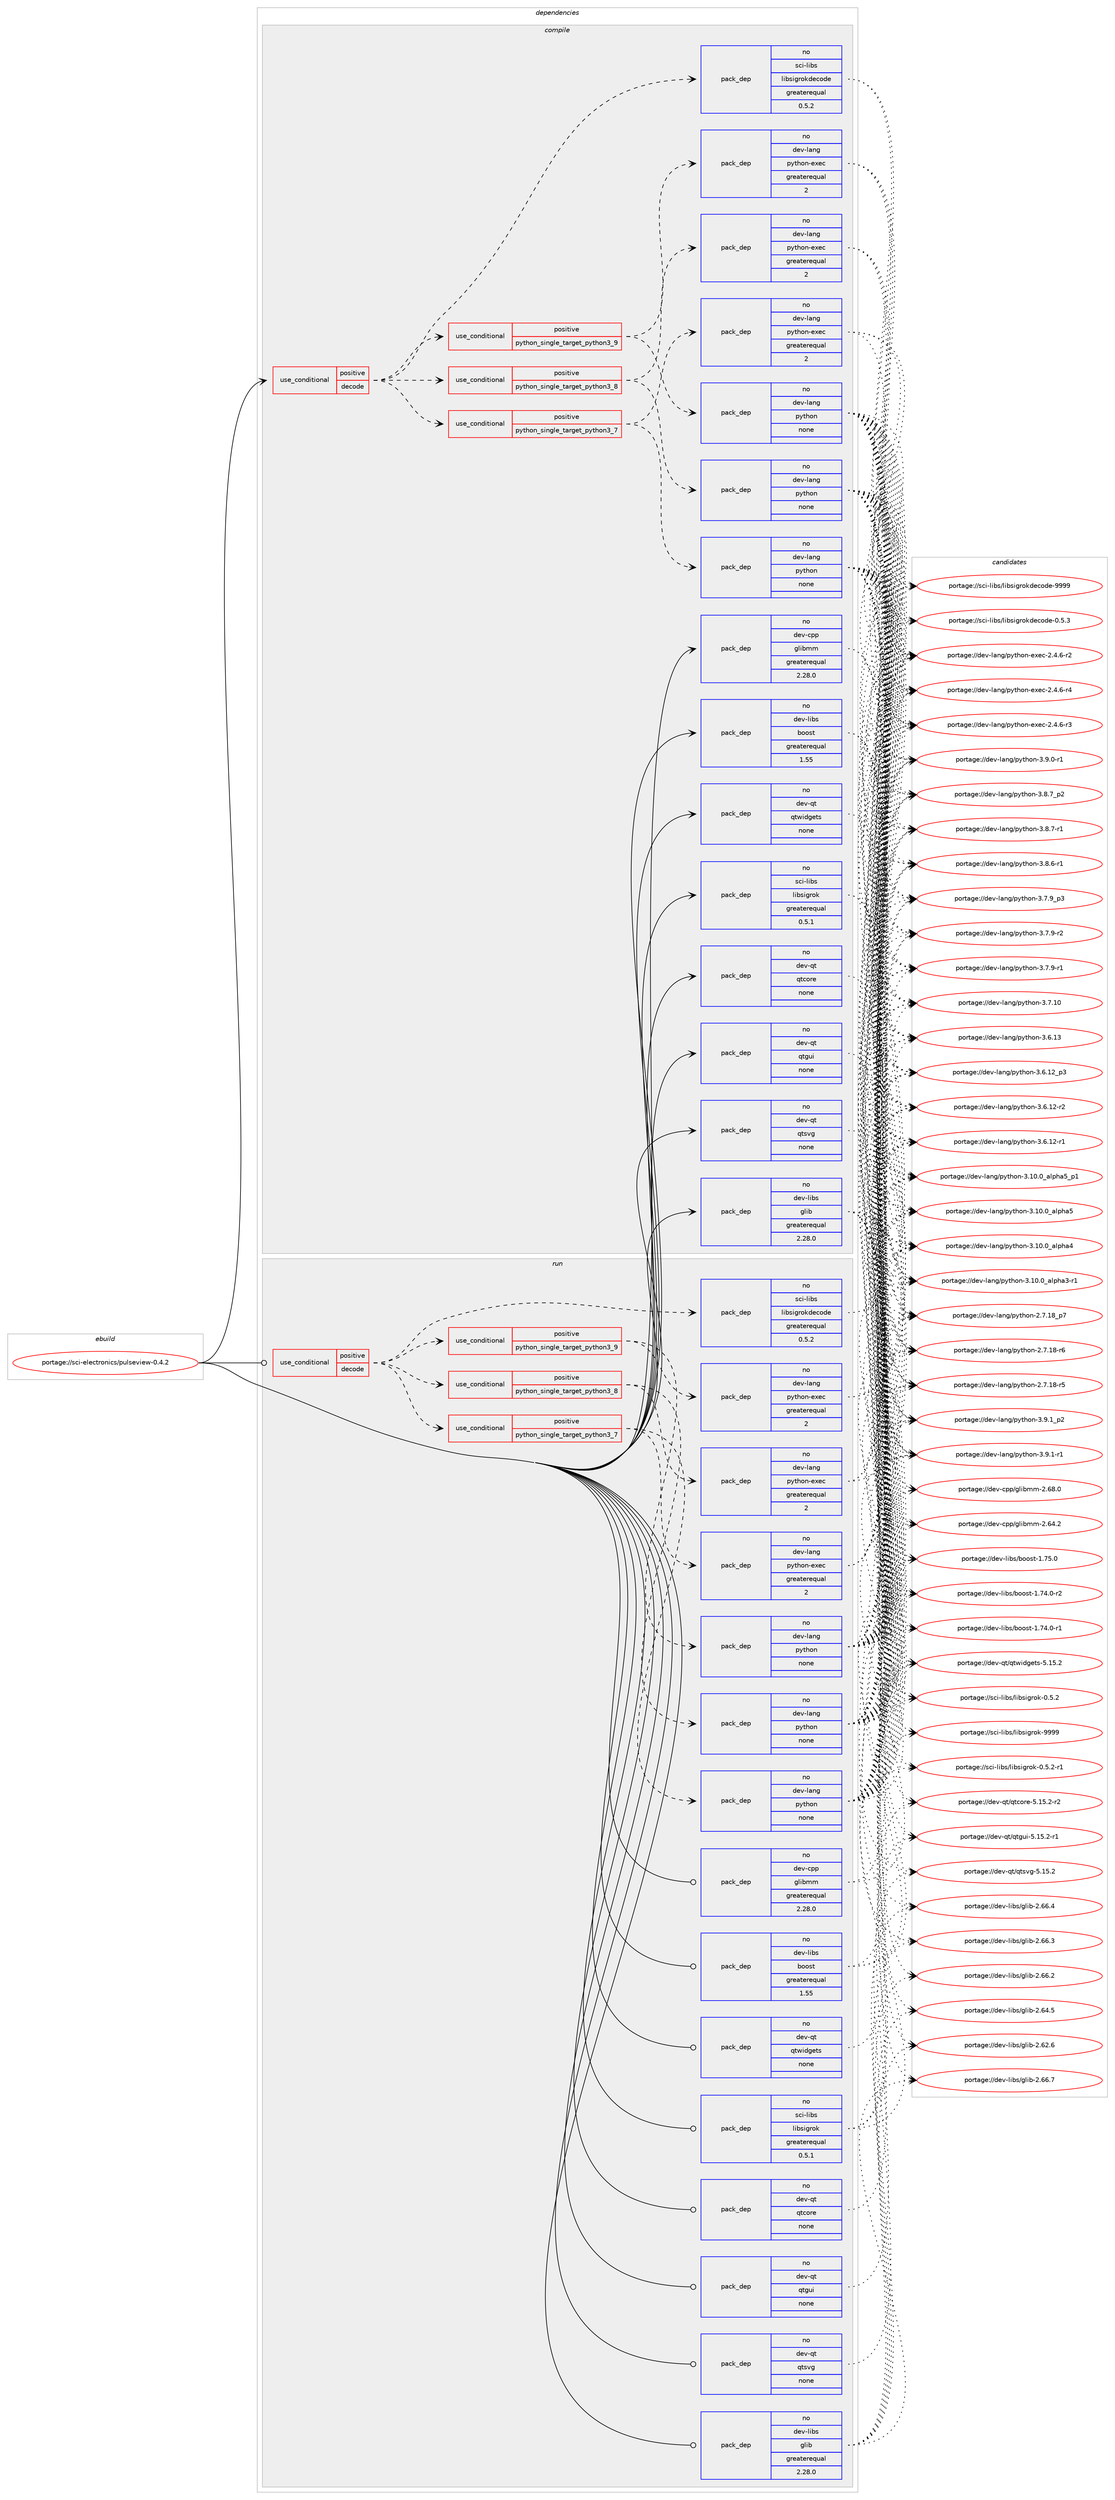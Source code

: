 digraph prolog {

# *************
# Graph options
# *************

newrank=true;
concentrate=true;
compound=true;
graph [rankdir=LR,fontname=Helvetica,fontsize=10,ranksep=1.5];#, ranksep=2.5, nodesep=0.2];
edge  [arrowhead=vee];
node  [fontname=Helvetica,fontsize=10];

# **********
# The ebuild
# **********

subgraph cluster_leftcol {
color=gray;
rank=same;
label=<<i>ebuild</i>>;
id [label="portage://sci-electronics/pulseview-0.4.2", color=red, width=4, href="../sci-electronics/pulseview-0.4.2.svg"];
}

# ****************
# The dependencies
# ****************

subgraph cluster_midcol {
color=gray;
label=<<i>dependencies</i>>;
subgraph cluster_compile {
fillcolor="#eeeeee";
style=filled;
label=<<i>compile</i>>;
subgraph cond2686 {
dependency9307 [label=<<TABLE BORDER="0" CELLBORDER="1" CELLSPACING="0" CELLPADDING="4"><TR><TD ROWSPAN="3" CELLPADDING="10">use_conditional</TD></TR><TR><TD>positive</TD></TR><TR><TD>decode</TD></TR></TABLE>>, shape=none, color=red];
subgraph cond2687 {
dependency9308 [label=<<TABLE BORDER="0" CELLBORDER="1" CELLSPACING="0" CELLPADDING="4"><TR><TD ROWSPAN="3" CELLPADDING="10">use_conditional</TD></TR><TR><TD>positive</TD></TR><TR><TD>python_single_target_python3_7</TD></TR></TABLE>>, shape=none, color=red];
subgraph pack6535 {
dependency9309 [label=<<TABLE BORDER="0" CELLBORDER="1" CELLSPACING="0" CELLPADDING="4" WIDTH="220"><TR><TD ROWSPAN="6" CELLPADDING="30">pack_dep</TD></TR><TR><TD WIDTH="110">no</TD></TR><TR><TD>dev-lang</TD></TR><TR><TD>python</TD></TR><TR><TD>none</TD></TR><TR><TD></TD></TR></TABLE>>, shape=none, color=blue];
}
dependency9308:e -> dependency9309:w [weight=20,style="dashed",arrowhead="vee"];
subgraph pack6536 {
dependency9310 [label=<<TABLE BORDER="0" CELLBORDER="1" CELLSPACING="0" CELLPADDING="4" WIDTH="220"><TR><TD ROWSPAN="6" CELLPADDING="30">pack_dep</TD></TR><TR><TD WIDTH="110">no</TD></TR><TR><TD>dev-lang</TD></TR><TR><TD>python-exec</TD></TR><TR><TD>greaterequal</TD></TR><TR><TD>2</TD></TR></TABLE>>, shape=none, color=blue];
}
dependency9308:e -> dependency9310:w [weight=20,style="dashed",arrowhead="vee"];
}
dependency9307:e -> dependency9308:w [weight=20,style="dashed",arrowhead="vee"];
subgraph cond2688 {
dependency9311 [label=<<TABLE BORDER="0" CELLBORDER="1" CELLSPACING="0" CELLPADDING="4"><TR><TD ROWSPAN="3" CELLPADDING="10">use_conditional</TD></TR><TR><TD>positive</TD></TR><TR><TD>python_single_target_python3_8</TD></TR></TABLE>>, shape=none, color=red];
subgraph pack6537 {
dependency9312 [label=<<TABLE BORDER="0" CELLBORDER="1" CELLSPACING="0" CELLPADDING="4" WIDTH="220"><TR><TD ROWSPAN="6" CELLPADDING="30">pack_dep</TD></TR><TR><TD WIDTH="110">no</TD></TR><TR><TD>dev-lang</TD></TR><TR><TD>python</TD></TR><TR><TD>none</TD></TR><TR><TD></TD></TR></TABLE>>, shape=none, color=blue];
}
dependency9311:e -> dependency9312:w [weight=20,style="dashed",arrowhead="vee"];
subgraph pack6538 {
dependency9313 [label=<<TABLE BORDER="0" CELLBORDER="1" CELLSPACING="0" CELLPADDING="4" WIDTH="220"><TR><TD ROWSPAN="6" CELLPADDING="30">pack_dep</TD></TR><TR><TD WIDTH="110">no</TD></TR><TR><TD>dev-lang</TD></TR><TR><TD>python-exec</TD></TR><TR><TD>greaterequal</TD></TR><TR><TD>2</TD></TR></TABLE>>, shape=none, color=blue];
}
dependency9311:e -> dependency9313:w [weight=20,style="dashed",arrowhead="vee"];
}
dependency9307:e -> dependency9311:w [weight=20,style="dashed",arrowhead="vee"];
subgraph cond2689 {
dependency9314 [label=<<TABLE BORDER="0" CELLBORDER="1" CELLSPACING="0" CELLPADDING="4"><TR><TD ROWSPAN="3" CELLPADDING="10">use_conditional</TD></TR><TR><TD>positive</TD></TR><TR><TD>python_single_target_python3_9</TD></TR></TABLE>>, shape=none, color=red];
subgraph pack6539 {
dependency9315 [label=<<TABLE BORDER="0" CELLBORDER="1" CELLSPACING="0" CELLPADDING="4" WIDTH="220"><TR><TD ROWSPAN="6" CELLPADDING="30">pack_dep</TD></TR><TR><TD WIDTH="110">no</TD></TR><TR><TD>dev-lang</TD></TR><TR><TD>python</TD></TR><TR><TD>none</TD></TR><TR><TD></TD></TR></TABLE>>, shape=none, color=blue];
}
dependency9314:e -> dependency9315:w [weight=20,style="dashed",arrowhead="vee"];
subgraph pack6540 {
dependency9316 [label=<<TABLE BORDER="0" CELLBORDER="1" CELLSPACING="0" CELLPADDING="4" WIDTH="220"><TR><TD ROWSPAN="6" CELLPADDING="30">pack_dep</TD></TR><TR><TD WIDTH="110">no</TD></TR><TR><TD>dev-lang</TD></TR><TR><TD>python-exec</TD></TR><TR><TD>greaterequal</TD></TR><TR><TD>2</TD></TR></TABLE>>, shape=none, color=blue];
}
dependency9314:e -> dependency9316:w [weight=20,style="dashed",arrowhead="vee"];
}
dependency9307:e -> dependency9314:w [weight=20,style="dashed",arrowhead="vee"];
subgraph pack6541 {
dependency9317 [label=<<TABLE BORDER="0" CELLBORDER="1" CELLSPACING="0" CELLPADDING="4" WIDTH="220"><TR><TD ROWSPAN="6" CELLPADDING="30">pack_dep</TD></TR><TR><TD WIDTH="110">no</TD></TR><TR><TD>sci-libs</TD></TR><TR><TD>libsigrokdecode</TD></TR><TR><TD>greaterequal</TD></TR><TR><TD>0.5.2</TD></TR></TABLE>>, shape=none, color=blue];
}
dependency9307:e -> dependency9317:w [weight=20,style="dashed",arrowhead="vee"];
}
id:e -> dependency9307:w [weight=20,style="solid",arrowhead="vee"];
subgraph pack6542 {
dependency9318 [label=<<TABLE BORDER="0" CELLBORDER="1" CELLSPACING="0" CELLPADDING="4" WIDTH="220"><TR><TD ROWSPAN="6" CELLPADDING="30">pack_dep</TD></TR><TR><TD WIDTH="110">no</TD></TR><TR><TD>dev-cpp</TD></TR><TR><TD>glibmm</TD></TR><TR><TD>greaterequal</TD></TR><TR><TD>2.28.0</TD></TR></TABLE>>, shape=none, color=blue];
}
id:e -> dependency9318:w [weight=20,style="solid",arrowhead="vee"];
subgraph pack6543 {
dependency9319 [label=<<TABLE BORDER="0" CELLBORDER="1" CELLSPACING="0" CELLPADDING="4" WIDTH="220"><TR><TD ROWSPAN="6" CELLPADDING="30">pack_dep</TD></TR><TR><TD WIDTH="110">no</TD></TR><TR><TD>dev-libs</TD></TR><TR><TD>boost</TD></TR><TR><TD>greaterequal</TD></TR><TR><TD>1.55</TD></TR></TABLE>>, shape=none, color=blue];
}
id:e -> dependency9319:w [weight=20,style="solid",arrowhead="vee"];
subgraph pack6544 {
dependency9320 [label=<<TABLE BORDER="0" CELLBORDER="1" CELLSPACING="0" CELLPADDING="4" WIDTH="220"><TR><TD ROWSPAN="6" CELLPADDING="30">pack_dep</TD></TR><TR><TD WIDTH="110">no</TD></TR><TR><TD>dev-libs</TD></TR><TR><TD>glib</TD></TR><TR><TD>greaterequal</TD></TR><TR><TD>2.28.0</TD></TR></TABLE>>, shape=none, color=blue];
}
id:e -> dependency9320:w [weight=20,style="solid",arrowhead="vee"];
subgraph pack6545 {
dependency9321 [label=<<TABLE BORDER="0" CELLBORDER="1" CELLSPACING="0" CELLPADDING="4" WIDTH="220"><TR><TD ROWSPAN="6" CELLPADDING="30">pack_dep</TD></TR><TR><TD WIDTH="110">no</TD></TR><TR><TD>dev-qt</TD></TR><TR><TD>qtcore</TD></TR><TR><TD>none</TD></TR><TR><TD></TD></TR></TABLE>>, shape=none, color=blue];
}
id:e -> dependency9321:w [weight=20,style="solid",arrowhead="vee"];
subgraph pack6546 {
dependency9322 [label=<<TABLE BORDER="0" CELLBORDER="1" CELLSPACING="0" CELLPADDING="4" WIDTH="220"><TR><TD ROWSPAN="6" CELLPADDING="30">pack_dep</TD></TR><TR><TD WIDTH="110">no</TD></TR><TR><TD>dev-qt</TD></TR><TR><TD>qtgui</TD></TR><TR><TD>none</TD></TR><TR><TD></TD></TR></TABLE>>, shape=none, color=blue];
}
id:e -> dependency9322:w [weight=20,style="solid",arrowhead="vee"];
subgraph pack6547 {
dependency9323 [label=<<TABLE BORDER="0" CELLBORDER="1" CELLSPACING="0" CELLPADDING="4" WIDTH="220"><TR><TD ROWSPAN="6" CELLPADDING="30">pack_dep</TD></TR><TR><TD WIDTH="110">no</TD></TR><TR><TD>dev-qt</TD></TR><TR><TD>qtsvg</TD></TR><TR><TD>none</TD></TR><TR><TD></TD></TR></TABLE>>, shape=none, color=blue];
}
id:e -> dependency9323:w [weight=20,style="solid",arrowhead="vee"];
subgraph pack6548 {
dependency9324 [label=<<TABLE BORDER="0" CELLBORDER="1" CELLSPACING="0" CELLPADDING="4" WIDTH="220"><TR><TD ROWSPAN="6" CELLPADDING="30">pack_dep</TD></TR><TR><TD WIDTH="110">no</TD></TR><TR><TD>dev-qt</TD></TR><TR><TD>qtwidgets</TD></TR><TR><TD>none</TD></TR><TR><TD></TD></TR></TABLE>>, shape=none, color=blue];
}
id:e -> dependency9324:w [weight=20,style="solid",arrowhead="vee"];
subgraph pack6549 {
dependency9325 [label=<<TABLE BORDER="0" CELLBORDER="1" CELLSPACING="0" CELLPADDING="4" WIDTH="220"><TR><TD ROWSPAN="6" CELLPADDING="30">pack_dep</TD></TR><TR><TD WIDTH="110">no</TD></TR><TR><TD>sci-libs</TD></TR><TR><TD>libsigrok</TD></TR><TR><TD>greaterequal</TD></TR><TR><TD>0.5.1</TD></TR></TABLE>>, shape=none, color=blue];
}
id:e -> dependency9325:w [weight=20,style="solid",arrowhead="vee"];
}
subgraph cluster_compileandrun {
fillcolor="#eeeeee";
style=filled;
label=<<i>compile and run</i>>;
}
subgraph cluster_run {
fillcolor="#eeeeee";
style=filled;
label=<<i>run</i>>;
subgraph cond2690 {
dependency9326 [label=<<TABLE BORDER="0" CELLBORDER="1" CELLSPACING="0" CELLPADDING="4"><TR><TD ROWSPAN="3" CELLPADDING="10">use_conditional</TD></TR><TR><TD>positive</TD></TR><TR><TD>decode</TD></TR></TABLE>>, shape=none, color=red];
subgraph cond2691 {
dependency9327 [label=<<TABLE BORDER="0" CELLBORDER="1" CELLSPACING="0" CELLPADDING="4"><TR><TD ROWSPAN="3" CELLPADDING="10">use_conditional</TD></TR><TR><TD>positive</TD></TR><TR><TD>python_single_target_python3_7</TD></TR></TABLE>>, shape=none, color=red];
subgraph pack6550 {
dependency9328 [label=<<TABLE BORDER="0" CELLBORDER="1" CELLSPACING="0" CELLPADDING="4" WIDTH="220"><TR><TD ROWSPAN="6" CELLPADDING="30">pack_dep</TD></TR><TR><TD WIDTH="110">no</TD></TR><TR><TD>dev-lang</TD></TR><TR><TD>python</TD></TR><TR><TD>none</TD></TR><TR><TD></TD></TR></TABLE>>, shape=none, color=blue];
}
dependency9327:e -> dependency9328:w [weight=20,style="dashed",arrowhead="vee"];
subgraph pack6551 {
dependency9329 [label=<<TABLE BORDER="0" CELLBORDER="1" CELLSPACING="0" CELLPADDING="4" WIDTH="220"><TR><TD ROWSPAN="6" CELLPADDING="30">pack_dep</TD></TR><TR><TD WIDTH="110">no</TD></TR><TR><TD>dev-lang</TD></TR><TR><TD>python-exec</TD></TR><TR><TD>greaterequal</TD></TR><TR><TD>2</TD></TR></TABLE>>, shape=none, color=blue];
}
dependency9327:e -> dependency9329:w [weight=20,style="dashed",arrowhead="vee"];
}
dependency9326:e -> dependency9327:w [weight=20,style="dashed",arrowhead="vee"];
subgraph cond2692 {
dependency9330 [label=<<TABLE BORDER="0" CELLBORDER="1" CELLSPACING="0" CELLPADDING="4"><TR><TD ROWSPAN="3" CELLPADDING="10">use_conditional</TD></TR><TR><TD>positive</TD></TR><TR><TD>python_single_target_python3_8</TD></TR></TABLE>>, shape=none, color=red];
subgraph pack6552 {
dependency9331 [label=<<TABLE BORDER="0" CELLBORDER="1" CELLSPACING="0" CELLPADDING="4" WIDTH="220"><TR><TD ROWSPAN="6" CELLPADDING="30">pack_dep</TD></TR><TR><TD WIDTH="110">no</TD></TR><TR><TD>dev-lang</TD></TR><TR><TD>python</TD></TR><TR><TD>none</TD></TR><TR><TD></TD></TR></TABLE>>, shape=none, color=blue];
}
dependency9330:e -> dependency9331:w [weight=20,style="dashed",arrowhead="vee"];
subgraph pack6553 {
dependency9332 [label=<<TABLE BORDER="0" CELLBORDER="1" CELLSPACING="0" CELLPADDING="4" WIDTH="220"><TR><TD ROWSPAN="6" CELLPADDING="30">pack_dep</TD></TR><TR><TD WIDTH="110">no</TD></TR><TR><TD>dev-lang</TD></TR><TR><TD>python-exec</TD></TR><TR><TD>greaterequal</TD></TR><TR><TD>2</TD></TR></TABLE>>, shape=none, color=blue];
}
dependency9330:e -> dependency9332:w [weight=20,style="dashed",arrowhead="vee"];
}
dependency9326:e -> dependency9330:w [weight=20,style="dashed",arrowhead="vee"];
subgraph cond2693 {
dependency9333 [label=<<TABLE BORDER="0" CELLBORDER="1" CELLSPACING="0" CELLPADDING="4"><TR><TD ROWSPAN="3" CELLPADDING="10">use_conditional</TD></TR><TR><TD>positive</TD></TR><TR><TD>python_single_target_python3_9</TD></TR></TABLE>>, shape=none, color=red];
subgraph pack6554 {
dependency9334 [label=<<TABLE BORDER="0" CELLBORDER="1" CELLSPACING="0" CELLPADDING="4" WIDTH="220"><TR><TD ROWSPAN="6" CELLPADDING="30">pack_dep</TD></TR><TR><TD WIDTH="110">no</TD></TR><TR><TD>dev-lang</TD></TR><TR><TD>python</TD></TR><TR><TD>none</TD></TR><TR><TD></TD></TR></TABLE>>, shape=none, color=blue];
}
dependency9333:e -> dependency9334:w [weight=20,style="dashed",arrowhead="vee"];
subgraph pack6555 {
dependency9335 [label=<<TABLE BORDER="0" CELLBORDER="1" CELLSPACING="0" CELLPADDING="4" WIDTH="220"><TR><TD ROWSPAN="6" CELLPADDING="30">pack_dep</TD></TR><TR><TD WIDTH="110">no</TD></TR><TR><TD>dev-lang</TD></TR><TR><TD>python-exec</TD></TR><TR><TD>greaterequal</TD></TR><TR><TD>2</TD></TR></TABLE>>, shape=none, color=blue];
}
dependency9333:e -> dependency9335:w [weight=20,style="dashed",arrowhead="vee"];
}
dependency9326:e -> dependency9333:w [weight=20,style="dashed",arrowhead="vee"];
subgraph pack6556 {
dependency9336 [label=<<TABLE BORDER="0" CELLBORDER="1" CELLSPACING="0" CELLPADDING="4" WIDTH="220"><TR><TD ROWSPAN="6" CELLPADDING="30">pack_dep</TD></TR><TR><TD WIDTH="110">no</TD></TR><TR><TD>sci-libs</TD></TR><TR><TD>libsigrokdecode</TD></TR><TR><TD>greaterequal</TD></TR><TR><TD>0.5.2</TD></TR></TABLE>>, shape=none, color=blue];
}
dependency9326:e -> dependency9336:w [weight=20,style="dashed",arrowhead="vee"];
}
id:e -> dependency9326:w [weight=20,style="solid",arrowhead="odot"];
subgraph pack6557 {
dependency9337 [label=<<TABLE BORDER="0" CELLBORDER="1" CELLSPACING="0" CELLPADDING="4" WIDTH="220"><TR><TD ROWSPAN="6" CELLPADDING="30">pack_dep</TD></TR><TR><TD WIDTH="110">no</TD></TR><TR><TD>dev-cpp</TD></TR><TR><TD>glibmm</TD></TR><TR><TD>greaterequal</TD></TR><TR><TD>2.28.0</TD></TR></TABLE>>, shape=none, color=blue];
}
id:e -> dependency9337:w [weight=20,style="solid",arrowhead="odot"];
subgraph pack6558 {
dependency9338 [label=<<TABLE BORDER="0" CELLBORDER="1" CELLSPACING="0" CELLPADDING="4" WIDTH="220"><TR><TD ROWSPAN="6" CELLPADDING="30">pack_dep</TD></TR><TR><TD WIDTH="110">no</TD></TR><TR><TD>dev-libs</TD></TR><TR><TD>boost</TD></TR><TR><TD>greaterequal</TD></TR><TR><TD>1.55</TD></TR></TABLE>>, shape=none, color=blue];
}
id:e -> dependency9338:w [weight=20,style="solid",arrowhead="odot"];
subgraph pack6559 {
dependency9339 [label=<<TABLE BORDER="0" CELLBORDER="1" CELLSPACING="0" CELLPADDING="4" WIDTH="220"><TR><TD ROWSPAN="6" CELLPADDING="30">pack_dep</TD></TR><TR><TD WIDTH="110">no</TD></TR><TR><TD>dev-libs</TD></TR><TR><TD>glib</TD></TR><TR><TD>greaterequal</TD></TR><TR><TD>2.28.0</TD></TR></TABLE>>, shape=none, color=blue];
}
id:e -> dependency9339:w [weight=20,style="solid",arrowhead="odot"];
subgraph pack6560 {
dependency9340 [label=<<TABLE BORDER="0" CELLBORDER="1" CELLSPACING="0" CELLPADDING="4" WIDTH="220"><TR><TD ROWSPAN="6" CELLPADDING="30">pack_dep</TD></TR><TR><TD WIDTH="110">no</TD></TR><TR><TD>dev-qt</TD></TR><TR><TD>qtcore</TD></TR><TR><TD>none</TD></TR><TR><TD></TD></TR></TABLE>>, shape=none, color=blue];
}
id:e -> dependency9340:w [weight=20,style="solid",arrowhead="odot"];
subgraph pack6561 {
dependency9341 [label=<<TABLE BORDER="0" CELLBORDER="1" CELLSPACING="0" CELLPADDING="4" WIDTH="220"><TR><TD ROWSPAN="6" CELLPADDING="30">pack_dep</TD></TR><TR><TD WIDTH="110">no</TD></TR><TR><TD>dev-qt</TD></TR><TR><TD>qtgui</TD></TR><TR><TD>none</TD></TR><TR><TD></TD></TR></TABLE>>, shape=none, color=blue];
}
id:e -> dependency9341:w [weight=20,style="solid",arrowhead="odot"];
subgraph pack6562 {
dependency9342 [label=<<TABLE BORDER="0" CELLBORDER="1" CELLSPACING="0" CELLPADDING="4" WIDTH="220"><TR><TD ROWSPAN="6" CELLPADDING="30">pack_dep</TD></TR><TR><TD WIDTH="110">no</TD></TR><TR><TD>dev-qt</TD></TR><TR><TD>qtsvg</TD></TR><TR><TD>none</TD></TR><TR><TD></TD></TR></TABLE>>, shape=none, color=blue];
}
id:e -> dependency9342:w [weight=20,style="solid",arrowhead="odot"];
subgraph pack6563 {
dependency9343 [label=<<TABLE BORDER="0" CELLBORDER="1" CELLSPACING="0" CELLPADDING="4" WIDTH="220"><TR><TD ROWSPAN="6" CELLPADDING="30">pack_dep</TD></TR><TR><TD WIDTH="110">no</TD></TR><TR><TD>dev-qt</TD></TR><TR><TD>qtwidgets</TD></TR><TR><TD>none</TD></TR><TR><TD></TD></TR></TABLE>>, shape=none, color=blue];
}
id:e -> dependency9343:w [weight=20,style="solid",arrowhead="odot"];
subgraph pack6564 {
dependency9344 [label=<<TABLE BORDER="0" CELLBORDER="1" CELLSPACING="0" CELLPADDING="4" WIDTH="220"><TR><TD ROWSPAN="6" CELLPADDING="30">pack_dep</TD></TR><TR><TD WIDTH="110">no</TD></TR><TR><TD>sci-libs</TD></TR><TR><TD>libsigrok</TD></TR><TR><TD>greaterequal</TD></TR><TR><TD>0.5.1</TD></TR></TABLE>>, shape=none, color=blue];
}
id:e -> dependency9344:w [weight=20,style="solid",arrowhead="odot"];
}
}

# **************
# The candidates
# **************

subgraph cluster_choices {
rank=same;
color=gray;
label=<<i>candidates</i>>;

subgraph choice6535 {
color=black;
nodesep=1;
choice1001011184510897110103471121211161041111104551465746499511250 [label="portage://dev-lang/python-3.9.1_p2", color=red, width=4,href="../dev-lang/python-3.9.1_p2.svg"];
choice1001011184510897110103471121211161041111104551465746494511449 [label="portage://dev-lang/python-3.9.1-r1", color=red, width=4,href="../dev-lang/python-3.9.1-r1.svg"];
choice1001011184510897110103471121211161041111104551465746484511449 [label="portage://dev-lang/python-3.9.0-r1", color=red, width=4,href="../dev-lang/python-3.9.0-r1.svg"];
choice1001011184510897110103471121211161041111104551465646559511250 [label="portage://dev-lang/python-3.8.7_p2", color=red, width=4,href="../dev-lang/python-3.8.7_p2.svg"];
choice1001011184510897110103471121211161041111104551465646554511449 [label="portage://dev-lang/python-3.8.7-r1", color=red, width=4,href="../dev-lang/python-3.8.7-r1.svg"];
choice1001011184510897110103471121211161041111104551465646544511449 [label="portage://dev-lang/python-3.8.6-r1", color=red, width=4,href="../dev-lang/python-3.8.6-r1.svg"];
choice1001011184510897110103471121211161041111104551465546579511251 [label="portage://dev-lang/python-3.7.9_p3", color=red, width=4,href="../dev-lang/python-3.7.9_p3.svg"];
choice1001011184510897110103471121211161041111104551465546574511450 [label="portage://dev-lang/python-3.7.9-r2", color=red, width=4,href="../dev-lang/python-3.7.9-r2.svg"];
choice1001011184510897110103471121211161041111104551465546574511449 [label="portage://dev-lang/python-3.7.9-r1", color=red, width=4,href="../dev-lang/python-3.7.9-r1.svg"];
choice10010111845108971101034711212111610411111045514655464948 [label="portage://dev-lang/python-3.7.10", color=red, width=4,href="../dev-lang/python-3.7.10.svg"];
choice10010111845108971101034711212111610411111045514654464951 [label="portage://dev-lang/python-3.6.13", color=red, width=4,href="../dev-lang/python-3.6.13.svg"];
choice100101118451089711010347112121116104111110455146544649509511251 [label="portage://dev-lang/python-3.6.12_p3", color=red, width=4,href="../dev-lang/python-3.6.12_p3.svg"];
choice100101118451089711010347112121116104111110455146544649504511450 [label="portage://dev-lang/python-3.6.12-r2", color=red, width=4,href="../dev-lang/python-3.6.12-r2.svg"];
choice100101118451089711010347112121116104111110455146544649504511449 [label="portage://dev-lang/python-3.6.12-r1", color=red, width=4,href="../dev-lang/python-3.6.12-r1.svg"];
choice10010111845108971101034711212111610411111045514649484648959710811210497539511249 [label="portage://dev-lang/python-3.10.0_alpha5_p1", color=red, width=4,href="../dev-lang/python-3.10.0_alpha5_p1.svg"];
choice1001011184510897110103471121211161041111104551464948464895971081121049753 [label="portage://dev-lang/python-3.10.0_alpha5", color=red, width=4,href="../dev-lang/python-3.10.0_alpha5.svg"];
choice1001011184510897110103471121211161041111104551464948464895971081121049752 [label="portage://dev-lang/python-3.10.0_alpha4", color=red, width=4,href="../dev-lang/python-3.10.0_alpha4.svg"];
choice10010111845108971101034711212111610411111045514649484648959710811210497514511449 [label="portage://dev-lang/python-3.10.0_alpha3-r1", color=red, width=4,href="../dev-lang/python-3.10.0_alpha3-r1.svg"];
choice100101118451089711010347112121116104111110455046554649569511255 [label="portage://dev-lang/python-2.7.18_p7", color=red, width=4,href="../dev-lang/python-2.7.18_p7.svg"];
choice100101118451089711010347112121116104111110455046554649564511454 [label="portage://dev-lang/python-2.7.18-r6", color=red, width=4,href="../dev-lang/python-2.7.18-r6.svg"];
choice100101118451089711010347112121116104111110455046554649564511453 [label="portage://dev-lang/python-2.7.18-r5", color=red, width=4,href="../dev-lang/python-2.7.18-r5.svg"];
dependency9309:e -> choice1001011184510897110103471121211161041111104551465746499511250:w [style=dotted,weight="100"];
dependency9309:e -> choice1001011184510897110103471121211161041111104551465746494511449:w [style=dotted,weight="100"];
dependency9309:e -> choice1001011184510897110103471121211161041111104551465746484511449:w [style=dotted,weight="100"];
dependency9309:e -> choice1001011184510897110103471121211161041111104551465646559511250:w [style=dotted,weight="100"];
dependency9309:e -> choice1001011184510897110103471121211161041111104551465646554511449:w [style=dotted,weight="100"];
dependency9309:e -> choice1001011184510897110103471121211161041111104551465646544511449:w [style=dotted,weight="100"];
dependency9309:e -> choice1001011184510897110103471121211161041111104551465546579511251:w [style=dotted,weight="100"];
dependency9309:e -> choice1001011184510897110103471121211161041111104551465546574511450:w [style=dotted,weight="100"];
dependency9309:e -> choice1001011184510897110103471121211161041111104551465546574511449:w [style=dotted,weight="100"];
dependency9309:e -> choice10010111845108971101034711212111610411111045514655464948:w [style=dotted,weight="100"];
dependency9309:e -> choice10010111845108971101034711212111610411111045514654464951:w [style=dotted,weight="100"];
dependency9309:e -> choice100101118451089711010347112121116104111110455146544649509511251:w [style=dotted,weight="100"];
dependency9309:e -> choice100101118451089711010347112121116104111110455146544649504511450:w [style=dotted,weight="100"];
dependency9309:e -> choice100101118451089711010347112121116104111110455146544649504511449:w [style=dotted,weight="100"];
dependency9309:e -> choice10010111845108971101034711212111610411111045514649484648959710811210497539511249:w [style=dotted,weight="100"];
dependency9309:e -> choice1001011184510897110103471121211161041111104551464948464895971081121049753:w [style=dotted,weight="100"];
dependency9309:e -> choice1001011184510897110103471121211161041111104551464948464895971081121049752:w [style=dotted,weight="100"];
dependency9309:e -> choice10010111845108971101034711212111610411111045514649484648959710811210497514511449:w [style=dotted,weight="100"];
dependency9309:e -> choice100101118451089711010347112121116104111110455046554649569511255:w [style=dotted,weight="100"];
dependency9309:e -> choice100101118451089711010347112121116104111110455046554649564511454:w [style=dotted,weight="100"];
dependency9309:e -> choice100101118451089711010347112121116104111110455046554649564511453:w [style=dotted,weight="100"];
}
subgraph choice6536 {
color=black;
nodesep=1;
choice10010111845108971101034711212111610411111045101120101994550465246544511452 [label="portage://dev-lang/python-exec-2.4.6-r4", color=red, width=4,href="../dev-lang/python-exec-2.4.6-r4.svg"];
choice10010111845108971101034711212111610411111045101120101994550465246544511451 [label="portage://dev-lang/python-exec-2.4.6-r3", color=red, width=4,href="../dev-lang/python-exec-2.4.6-r3.svg"];
choice10010111845108971101034711212111610411111045101120101994550465246544511450 [label="portage://dev-lang/python-exec-2.4.6-r2", color=red, width=4,href="../dev-lang/python-exec-2.4.6-r2.svg"];
dependency9310:e -> choice10010111845108971101034711212111610411111045101120101994550465246544511452:w [style=dotted,weight="100"];
dependency9310:e -> choice10010111845108971101034711212111610411111045101120101994550465246544511451:w [style=dotted,weight="100"];
dependency9310:e -> choice10010111845108971101034711212111610411111045101120101994550465246544511450:w [style=dotted,weight="100"];
}
subgraph choice6537 {
color=black;
nodesep=1;
choice1001011184510897110103471121211161041111104551465746499511250 [label="portage://dev-lang/python-3.9.1_p2", color=red, width=4,href="../dev-lang/python-3.9.1_p2.svg"];
choice1001011184510897110103471121211161041111104551465746494511449 [label="portage://dev-lang/python-3.9.1-r1", color=red, width=4,href="../dev-lang/python-3.9.1-r1.svg"];
choice1001011184510897110103471121211161041111104551465746484511449 [label="portage://dev-lang/python-3.9.0-r1", color=red, width=4,href="../dev-lang/python-3.9.0-r1.svg"];
choice1001011184510897110103471121211161041111104551465646559511250 [label="portage://dev-lang/python-3.8.7_p2", color=red, width=4,href="../dev-lang/python-3.8.7_p2.svg"];
choice1001011184510897110103471121211161041111104551465646554511449 [label="portage://dev-lang/python-3.8.7-r1", color=red, width=4,href="../dev-lang/python-3.8.7-r1.svg"];
choice1001011184510897110103471121211161041111104551465646544511449 [label="portage://dev-lang/python-3.8.6-r1", color=red, width=4,href="../dev-lang/python-3.8.6-r1.svg"];
choice1001011184510897110103471121211161041111104551465546579511251 [label="portage://dev-lang/python-3.7.9_p3", color=red, width=4,href="../dev-lang/python-3.7.9_p3.svg"];
choice1001011184510897110103471121211161041111104551465546574511450 [label="portage://dev-lang/python-3.7.9-r2", color=red, width=4,href="../dev-lang/python-3.7.9-r2.svg"];
choice1001011184510897110103471121211161041111104551465546574511449 [label="portage://dev-lang/python-3.7.9-r1", color=red, width=4,href="../dev-lang/python-3.7.9-r1.svg"];
choice10010111845108971101034711212111610411111045514655464948 [label="portage://dev-lang/python-3.7.10", color=red, width=4,href="../dev-lang/python-3.7.10.svg"];
choice10010111845108971101034711212111610411111045514654464951 [label="portage://dev-lang/python-3.6.13", color=red, width=4,href="../dev-lang/python-3.6.13.svg"];
choice100101118451089711010347112121116104111110455146544649509511251 [label="portage://dev-lang/python-3.6.12_p3", color=red, width=4,href="../dev-lang/python-3.6.12_p3.svg"];
choice100101118451089711010347112121116104111110455146544649504511450 [label="portage://dev-lang/python-3.6.12-r2", color=red, width=4,href="../dev-lang/python-3.6.12-r2.svg"];
choice100101118451089711010347112121116104111110455146544649504511449 [label="portage://dev-lang/python-3.6.12-r1", color=red, width=4,href="../dev-lang/python-3.6.12-r1.svg"];
choice10010111845108971101034711212111610411111045514649484648959710811210497539511249 [label="portage://dev-lang/python-3.10.0_alpha5_p1", color=red, width=4,href="../dev-lang/python-3.10.0_alpha5_p1.svg"];
choice1001011184510897110103471121211161041111104551464948464895971081121049753 [label="portage://dev-lang/python-3.10.0_alpha5", color=red, width=4,href="../dev-lang/python-3.10.0_alpha5.svg"];
choice1001011184510897110103471121211161041111104551464948464895971081121049752 [label="portage://dev-lang/python-3.10.0_alpha4", color=red, width=4,href="../dev-lang/python-3.10.0_alpha4.svg"];
choice10010111845108971101034711212111610411111045514649484648959710811210497514511449 [label="portage://dev-lang/python-3.10.0_alpha3-r1", color=red, width=4,href="../dev-lang/python-3.10.0_alpha3-r1.svg"];
choice100101118451089711010347112121116104111110455046554649569511255 [label="portage://dev-lang/python-2.7.18_p7", color=red, width=4,href="../dev-lang/python-2.7.18_p7.svg"];
choice100101118451089711010347112121116104111110455046554649564511454 [label="portage://dev-lang/python-2.7.18-r6", color=red, width=4,href="../dev-lang/python-2.7.18-r6.svg"];
choice100101118451089711010347112121116104111110455046554649564511453 [label="portage://dev-lang/python-2.7.18-r5", color=red, width=4,href="../dev-lang/python-2.7.18-r5.svg"];
dependency9312:e -> choice1001011184510897110103471121211161041111104551465746499511250:w [style=dotted,weight="100"];
dependency9312:e -> choice1001011184510897110103471121211161041111104551465746494511449:w [style=dotted,weight="100"];
dependency9312:e -> choice1001011184510897110103471121211161041111104551465746484511449:w [style=dotted,weight="100"];
dependency9312:e -> choice1001011184510897110103471121211161041111104551465646559511250:w [style=dotted,weight="100"];
dependency9312:e -> choice1001011184510897110103471121211161041111104551465646554511449:w [style=dotted,weight="100"];
dependency9312:e -> choice1001011184510897110103471121211161041111104551465646544511449:w [style=dotted,weight="100"];
dependency9312:e -> choice1001011184510897110103471121211161041111104551465546579511251:w [style=dotted,weight="100"];
dependency9312:e -> choice1001011184510897110103471121211161041111104551465546574511450:w [style=dotted,weight="100"];
dependency9312:e -> choice1001011184510897110103471121211161041111104551465546574511449:w [style=dotted,weight="100"];
dependency9312:e -> choice10010111845108971101034711212111610411111045514655464948:w [style=dotted,weight="100"];
dependency9312:e -> choice10010111845108971101034711212111610411111045514654464951:w [style=dotted,weight="100"];
dependency9312:e -> choice100101118451089711010347112121116104111110455146544649509511251:w [style=dotted,weight="100"];
dependency9312:e -> choice100101118451089711010347112121116104111110455146544649504511450:w [style=dotted,weight="100"];
dependency9312:e -> choice100101118451089711010347112121116104111110455146544649504511449:w [style=dotted,weight="100"];
dependency9312:e -> choice10010111845108971101034711212111610411111045514649484648959710811210497539511249:w [style=dotted,weight="100"];
dependency9312:e -> choice1001011184510897110103471121211161041111104551464948464895971081121049753:w [style=dotted,weight="100"];
dependency9312:e -> choice1001011184510897110103471121211161041111104551464948464895971081121049752:w [style=dotted,weight="100"];
dependency9312:e -> choice10010111845108971101034711212111610411111045514649484648959710811210497514511449:w [style=dotted,weight="100"];
dependency9312:e -> choice100101118451089711010347112121116104111110455046554649569511255:w [style=dotted,weight="100"];
dependency9312:e -> choice100101118451089711010347112121116104111110455046554649564511454:w [style=dotted,weight="100"];
dependency9312:e -> choice100101118451089711010347112121116104111110455046554649564511453:w [style=dotted,weight="100"];
}
subgraph choice6538 {
color=black;
nodesep=1;
choice10010111845108971101034711212111610411111045101120101994550465246544511452 [label="portage://dev-lang/python-exec-2.4.6-r4", color=red, width=4,href="../dev-lang/python-exec-2.4.6-r4.svg"];
choice10010111845108971101034711212111610411111045101120101994550465246544511451 [label="portage://dev-lang/python-exec-2.4.6-r3", color=red, width=4,href="../dev-lang/python-exec-2.4.6-r3.svg"];
choice10010111845108971101034711212111610411111045101120101994550465246544511450 [label="portage://dev-lang/python-exec-2.4.6-r2", color=red, width=4,href="../dev-lang/python-exec-2.4.6-r2.svg"];
dependency9313:e -> choice10010111845108971101034711212111610411111045101120101994550465246544511452:w [style=dotted,weight="100"];
dependency9313:e -> choice10010111845108971101034711212111610411111045101120101994550465246544511451:w [style=dotted,weight="100"];
dependency9313:e -> choice10010111845108971101034711212111610411111045101120101994550465246544511450:w [style=dotted,weight="100"];
}
subgraph choice6539 {
color=black;
nodesep=1;
choice1001011184510897110103471121211161041111104551465746499511250 [label="portage://dev-lang/python-3.9.1_p2", color=red, width=4,href="../dev-lang/python-3.9.1_p2.svg"];
choice1001011184510897110103471121211161041111104551465746494511449 [label="portage://dev-lang/python-3.9.1-r1", color=red, width=4,href="../dev-lang/python-3.9.1-r1.svg"];
choice1001011184510897110103471121211161041111104551465746484511449 [label="portage://dev-lang/python-3.9.0-r1", color=red, width=4,href="../dev-lang/python-3.9.0-r1.svg"];
choice1001011184510897110103471121211161041111104551465646559511250 [label="portage://dev-lang/python-3.8.7_p2", color=red, width=4,href="../dev-lang/python-3.8.7_p2.svg"];
choice1001011184510897110103471121211161041111104551465646554511449 [label="portage://dev-lang/python-3.8.7-r1", color=red, width=4,href="../dev-lang/python-3.8.7-r1.svg"];
choice1001011184510897110103471121211161041111104551465646544511449 [label="portage://dev-lang/python-3.8.6-r1", color=red, width=4,href="../dev-lang/python-3.8.6-r1.svg"];
choice1001011184510897110103471121211161041111104551465546579511251 [label="portage://dev-lang/python-3.7.9_p3", color=red, width=4,href="../dev-lang/python-3.7.9_p3.svg"];
choice1001011184510897110103471121211161041111104551465546574511450 [label="portage://dev-lang/python-3.7.9-r2", color=red, width=4,href="../dev-lang/python-3.7.9-r2.svg"];
choice1001011184510897110103471121211161041111104551465546574511449 [label="portage://dev-lang/python-3.7.9-r1", color=red, width=4,href="../dev-lang/python-3.7.9-r1.svg"];
choice10010111845108971101034711212111610411111045514655464948 [label="portage://dev-lang/python-3.7.10", color=red, width=4,href="../dev-lang/python-3.7.10.svg"];
choice10010111845108971101034711212111610411111045514654464951 [label="portage://dev-lang/python-3.6.13", color=red, width=4,href="../dev-lang/python-3.6.13.svg"];
choice100101118451089711010347112121116104111110455146544649509511251 [label="portage://dev-lang/python-3.6.12_p3", color=red, width=4,href="../dev-lang/python-3.6.12_p3.svg"];
choice100101118451089711010347112121116104111110455146544649504511450 [label="portage://dev-lang/python-3.6.12-r2", color=red, width=4,href="../dev-lang/python-3.6.12-r2.svg"];
choice100101118451089711010347112121116104111110455146544649504511449 [label="portage://dev-lang/python-3.6.12-r1", color=red, width=4,href="../dev-lang/python-3.6.12-r1.svg"];
choice10010111845108971101034711212111610411111045514649484648959710811210497539511249 [label="portage://dev-lang/python-3.10.0_alpha5_p1", color=red, width=4,href="../dev-lang/python-3.10.0_alpha5_p1.svg"];
choice1001011184510897110103471121211161041111104551464948464895971081121049753 [label="portage://dev-lang/python-3.10.0_alpha5", color=red, width=4,href="../dev-lang/python-3.10.0_alpha5.svg"];
choice1001011184510897110103471121211161041111104551464948464895971081121049752 [label="portage://dev-lang/python-3.10.0_alpha4", color=red, width=4,href="../dev-lang/python-3.10.0_alpha4.svg"];
choice10010111845108971101034711212111610411111045514649484648959710811210497514511449 [label="portage://dev-lang/python-3.10.0_alpha3-r1", color=red, width=4,href="../dev-lang/python-3.10.0_alpha3-r1.svg"];
choice100101118451089711010347112121116104111110455046554649569511255 [label="portage://dev-lang/python-2.7.18_p7", color=red, width=4,href="../dev-lang/python-2.7.18_p7.svg"];
choice100101118451089711010347112121116104111110455046554649564511454 [label="portage://dev-lang/python-2.7.18-r6", color=red, width=4,href="../dev-lang/python-2.7.18-r6.svg"];
choice100101118451089711010347112121116104111110455046554649564511453 [label="portage://dev-lang/python-2.7.18-r5", color=red, width=4,href="../dev-lang/python-2.7.18-r5.svg"];
dependency9315:e -> choice1001011184510897110103471121211161041111104551465746499511250:w [style=dotted,weight="100"];
dependency9315:e -> choice1001011184510897110103471121211161041111104551465746494511449:w [style=dotted,weight="100"];
dependency9315:e -> choice1001011184510897110103471121211161041111104551465746484511449:w [style=dotted,weight="100"];
dependency9315:e -> choice1001011184510897110103471121211161041111104551465646559511250:w [style=dotted,weight="100"];
dependency9315:e -> choice1001011184510897110103471121211161041111104551465646554511449:w [style=dotted,weight="100"];
dependency9315:e -> choice1001011184510897110103471121211161041111104551465646544511449:w [style=dotted,weight="100"];
dependency9315:e -> choice1001011184510897110103471121211161041111104551465546579511251:w [style=dotted,weight="100"];
dependency9315:e -> choice1001011184510897110103471121211161041111104551465546574511450:w [style=dotted,weight="100"];
dependency9315:e -> choice1001011184510897110103471121211161041111104551465546574511449:w [style=dotted,weight="100"];
dependency9315:e -> choice10010111845108971101034711212111610411111045514655464948:w [style=dotted,weight="100"];
dependency9315:e -> choice10010111845108971101034711212111610411111045514654464951:w [style=dotted,weight="100"];
dependency9315:e -> choice100101118451089711010347112121116104111110455146544649509511251:w [style=dotted,weight="100"];
dependency9315:e -> choice100101118451089711010347112121116104111110455146544649504511450:w [style=dotted,weight="100"];
dependency9315:e -> choice100101118451089711010347112121116104111110455146544649504511449:w [style=dotted,weight="100"];
dependency9315:e -> choice10010111845108971101034711212111610411111045514649484648959710811210497539511249:w [style=dotted,weight="100"];
dependency9315:e -> choice1001011184510897110103471121211161041111104551464948464895971081121049753:w [style=dotted,weight="100"];
dependency9315:e -> choice1001011184510897110103471121211161041111104551464948464895971081121049752:w [style=dotted,weight="100"];
dependency9315:e -> choice10010111845108971101034711212111610411111045514649484648959710811210497514511449:w [style=dotted,weight="100"];
dependency9315:e -> choice100101118451089711010347112121116104111110455046554649569511255:w [style=dotted,weight="100"];
dependency9315:e -> choice100101118451089711010347112121116104111110455046554649564511454:w [style=dotted,weight="100"];
dependency9315:e -> choice100101118451089711010347112121116104111110455046554649564511453:w [style=dotted,weight="100"];
}
subgraph choice6540 {
color=black;
nodesep=1;
choice10010111845108971101034711212111610411111045101120101994550465246544511452 [label="portage://dev-lang/python-exec-2.4.6-r4", color=red, width=4,href="../dev-lang/python-exec-2.4.6-r4.svg"];
choice10010111845108971101034711212111610411111045101120101994550465246544511451 [label="portage://dev-lang/python-exec-2.4.6-r3", color=red, width=4,href="../dev-lang/python-exec-2.4.6-r3.svg"];
choice10010111845108971101034711212111610411111045101120101994550465246544511450 [label="portage://dev-lang/python-exec-2.4.6-r2", color=red, width=4,href="../dev-lang/python-exec-2.4.6-r2.svg"];
dependency9316:e -> choice10010111845108971101034711212111610411111045101120101994550465246544511452:w [style=dotted,weight="100"];
dependency9316:e -> choice10010111845108971101034711212111610411111045101120101994550465246544511451:w [style=dotted,weight="100"];
dependency9316:e -> choice10010111845108971101034711212111610411111045101120101994550465246544511450:w [style=dotted,weight="100"];
}
subgraph choice6541 {
color=black;
nodesep=1;
choice1159910545108105981154710810598115105103114111107100101991111001014557575757 [label="portage://sci-libs/libsigrokdecode-9999", color=red, width=4,href="../sci-libs/libsigrokdecode-9999.svg"];
choice115991054510810598115471081059811510510311411110710010199111100101454846534651 [label="portage://sci-libs/libsigrokdecode-0.5.3", color=red, width=4,href="../sci-libs/libsigrokdecode-0.5.3.svg"];
dependency9317:e -> choice1159910545108105981154710810598115105103114111107100101991111001014557575757:w [style=dotted,weight="100"];
dependency9317:e -> choice115991054510810598115471081059811510510311411110710010199111100101454846534651:w [style=dotted,weight="100"];
}
subgraph choice6542 {
color=black;
nodesep=1;
choice1001011184599112112471031081059810910945504654564648 [label="portage://dev-cpp/glibmm-2.68.0", color=red, width=4,href="../dev-cpp/glibmm-2.68.0.svg"];
choice1001011184599112112471031081059810910945504654524650 [label="portage://dev-cpp/glibmm-2.64.2", color=red, width=4,href="../dev-cpp/glibmm-2.64.2.svg"];
dependency9318:e -> choice1001011184599112112471031081059810910945504654564648:w [style=dotted,weight="100"];
dependency9318:e -> choice1001011184599112112471031081059810910945504654524650:w [style=dotted,weight="100"];
}
subgraph choice6543 {
color=black;
nodesep=1;
choice1001011184510810598115479811111111511645494655534648 [label="portage://dev-libs/boost-1.75.0", color=red, width=4,href="../dev-libs/boost-1.75.0.svg"];
choice10010111845108105981154798111111115116454946555246484511450 [label="portage://dev-libs/boost-1.74.0-r2", color=red, width=4,href="../dev-libs/boost-1.74.0-r2.svg"];
choice10010111845108105981154798111111115116454946555246484511449 [label="portage://dev-libs/boost-1.74.0-r1", color=red, width=4,href="../dev-libs/boost-1.74.0-r1.svg"];
dependency9319:e -> choice1001011184510810598115479811111111511645494655534648:w [style=dotted,weight="100"];
dependency9319:e -> choice10010111845108105981154798111111115116454946555246484511450:w [style=dotted,weight="100"];
dependency9319:e -> choice10010111845108105981154798111111115116454946555246484511449:w [style=dotted,weight="100"];
}
subgraph choice6544 {
color=black;
nodesep=1;
choice1001011184510810598115471031081059845504654544655 [label="portage://dev-libs/glib-2.66.7", color=red, width=4,href="../dev-libs/glib-2.66.7.svg"];
choice1001011184510810598115471031081059845504654544652 [label="portage://dev-libs/glib-2.66.4", color=red, width=4,href="../dev-libs/glib-2.66.4.svg"];
choice1001011184510810598115471031081059845504654544651 [label="portage://dev-libs/glib-2.66.3", color=red, width=4,href="../dev-libs/glib-2.66.3.svg"];
choice1001011184510810598115471031081059845504654544650 [label="portage://dev-libs/glib-2.66.2", color=red, width=4,href="../dev-libs/glib-2.66.2.svg"];
choice1001011184510810598115471031081059845504654524653 [label="portage://dev-libs/glib-2.64.5", color=red, width=4,href="../dev-libs/glib-2.64.5.svg"];
choice1001011184510810598115471031081059845504654504654 [label="portage://dev-libs/glib-2.62.6", color=red, width=4,href="../dev-libs/glib-2.62.6.svg"];
dependency9320:e -> choice1001011184510810598115471031081059845504654544655:w [style=dotted,weight="100"];
dependency9320:e -> choice1001011184510810598115471031081059845504654544652:w [style=dotted,weight="100"];
dependency9320:e -> choice1001011184510810598115471031081059845504654544651:w [style=dotted,weight="100"];
dependency9320:e -> choice1001011184510810598115471031081059845504654544650:w [style=dotted,weight="100"];
dependency9320:e -> choice1001011184510810598115471031081059845504654524653:w [style=dotted,weight="100"];
dependency9320:e -> choice1001011184510810598115471031081059845504654504654:w [style=dotted,weight="100"];
}
subgraph choice6545 {
color=black;
nodesep=1;
choice100101118451131164711311699111114101455346495346504511450 [label="portage://dev-qt/qtcore-5.15.2-r2", color=red, width=4,href="../dev-qt/qtcore-5.15.2-r2.svg"];
dependency9321:e -> choice100101118451131164711311699111114101455346495346504511450:w [style=dotted,weight="100"];
}
subgraph choice6546 {
color=black;
nodesep=1;
choice1001011184511311647113116103117105455346495346504511449 [label="portage://dev-qt/qtgui-5.15.2-r1", color=red, width=4,href="../dev-qt/qtgui-5.15.2-r1.svg"];
dependency9322:e -> choice1001011184511311647113116103117105455346495346504511449:w [style=dotted,weight="100"];
}
subgraph choice6547 {
color=black;
nodesep=1;
choice100101118451131164711311611511810345534649534650 [label="portage://dev-qt/qtsvg-5.15.2", color=red, width=4,href="../dev-qt/qtsvg-5.15.2.svg"];
dependency9323:e -> choice100101118451131164711311611511810345534649534650:w [style=dotted,weight="100"];
}
subgraph choice6548 {
color=black;
nodesep=1;
choice100101118451131164711311611910510010310111611545534649534650 [label="portage://dev-qt/qtwidgets-5.15.2", color=red, width=4,href="../dev-qt/qtwidgets-5.15.2.svg"];
dependency9324:e -> choice100101118451131164711311611910510010310111611545534649534650:w [style=dotted,weight="100"];
}
subgraph choice6549 {
color=black;
nodesep=1;
choice11599105451081059811547108105981151051031141111074557575757 [label="portage://sci-libs/libsigrok-9999", color=red, width=4,href="../sci-libs/libsigrok-9999.svg"];
choice11599105451081059811547108105981151051031141111074548465346504511449 [label="portage://sci-libs/libsigrok-0.5.2-r1", color=red, width=4,href="../sci-libs/libsigrok-0.5.2-r1.svg"];
choice1159910545108105981154710810598115105103114111107454846534650 [label="portage://sci-libs/libsigrok-0.5.2", color=red, width=4,href="../sci-libs/libsigrok-0.5.2.svg"];
dependency9325:e -> choice11599105451081059811547108105981151051031141111074557575757:w [style=dotted,weight="100"];
dependency9325:e -> choice11599105451081059811547108105981151051031141111074548465346504511449:w [style=dotted,weight="100"];
dependency9325:e -> choice1159910545108105981154710810598115105103114111107454846534650:w [style=dotted,weight="100"];
}
subgraph choice6550 {
color=black;
nodesep=1;
choice1001011184510897110103471121211161041111104551465746499511250 [label="portage://dev-lang/python-3.9.1_p2", color=red, width=4,href="../dev-lang/python-3.9.1_p2.svg"];
choice1001011184510897110103471121211161041111104551465746494511449 [label="portage://dev-lang/python-3.9.1-r1", color=red, width=4,href="../dev-lang/python-3.9.1-r1.svg"];
choice1001011184510897110103471121211161041111104551465746484511449 [label="portage://dev-lang/python-3.9.0-r1", color=red, width=4,href="../dev-lang/python-3.9.0-r1.svg"];
choice1001011184510897110103471121211161041111104551465646559511250 [label="portage://dev-lang/python-3.8.7_p2", color=red, width=4,href="../dev-lang/python-3.8.7_p2.svg"];
choice1001011184510897110103471121211161041111104551465646554511449 [label="portage://dev-lang/python-3.8.7-r1", color=red, width=4,href="../dev-lang/python-3.8.7-r1.svg"];
choice1001011184510897110103471121211161041111104551465646544511449 [label="portage://dev-lang/python-3.8.6-r1", color=red, width=4,href="../dev-lang/python-3.8.6-r1.svg"];
choice1001011184510897110103471121211161041111104551465546579511251 [label="portage://dev-lang/python-3.7.9_p3", color=red, width=4,href="../dev-lang/python-3.7.9_p3.svg"];
choice1001011184510897110103471121211161041111104551465546574511450 [label="portage://dev-lang/python-3.7.9-r2", color=red, width=4,href="../dev-lang/python-3.7.9-r2.svg"];
choice1001011184510897110103471121211161041111104551465546574511449 [label="portage://dev-lang/python-3.7.9-r1", color=red, width=4,href="../dev-lang/python-3.7.9-r1.svg"];
choice10010111845108971101034711212111610411111045514655464948 [label="portage://dev-lang/python-3.7.10", color=red, width=4,href="../dev-lang/python-3.7.10.svg"];
choice10010111845108971101034711212111610411111045514654464951 [label="portage://dev-lang/python-3.6.13", color=red, width=4,href="../dev-lang/python-3.6.13.svg"];
choice100101118451089711010347112121116104111110455146544649509511251 [label="portage://dev-lang/python-3.6.12_p3", color=red, width=4,href="../dev-lang/python-3.6.12_p3.svg"];
choice100101118451089711010347112121116104111110455146544649504511450 [label="portage://dev-lang/python-3.6.12-r2", color=red, width=4,href="../dev-lang/python-3.6.12-r2.svg"];
choice100101118451089711010347112121116104111110455146544649504511449 [label="portage://dev-lang/python-3.6.12-r1", color=red, width=4,href="../dev-lang/python-3.6.12-r1.svg"];
choice10010111845108971101034711212111610411111045514649484648959710811210497539511249 [label="portage://dev-lang/python-3.10.0_alpha5_p1", color=red, width=4,href="../dev-lang/python-3.10.0_alpha5_p1.svg"];
choice1001011184510897110103471121211161041111104551464948464895971081121049753 [label="portage://dev-lang/python-3.10.0_alpha5", color=red, width=4,href="../dev-lang/python-3.10.0_alpha5.svg"];
choice1001011184510897110103471121211161041111104551464948464895971081121049752 [label="portage://dev-lang/python-3.10.0_alpha4", color=red, width=4,href="../dev-lang/python-3.10.0_alpha4.svg"];
choice10010111845108971101034711212111610411111045514649484648959710811210497514511449 [label="portage://dev-lang/python-3.10.0_alpha3-r1", color=red, width=4,href="../dev-lang/python-3.10.0_alpha3-r1.svg"];
choice100101118451089711010347112121116104111110455046554649569511255 [label="portage://dev-lang/python-2.7.18_p7", color=red, width=4,href="../dev-lang/python-2.7.18_p7.svg"];
choice100101118451089711010347112121116104111110455046554649564511454 [label="portage://dev-lang/python-2.7.18-r6", color=red, width=4,href="../dev-lang/python-2.7.18-r6.svg"];
choice100101118451089711010347112121116104111110455046554649564511453 [label="portage://dev-lang/python-2.7.18-r5", color=red, width=4,href="../dev-lang/python-2.7.18-r5.svg"];
dependency9328:e -> choice1001011184510897110103471121211161041111104551465746499511250:w [style=dotted,weight="100"];
dependency9328:e -> choice1001011184510897110103471121211161041111104551465746494511449:w [style=dotted,weight="100"];
dependency9328:e -> choice1001011184510897110103471121211161041111104551465746484511449:w [style=dotted,weight="100"];
dependency9328:e -> choice1001011184510897110103471121211161041111104551465646559511250:w [style=dotted,weight="100"];
dependency9328:e -> choice1001011184510897110103471121211161041111104551465646554511449:w [style=dotted,weight="100"];
dependency9328:e -> choice1001011184510897110103471121211161041111104551465646544511449:w [style=dotted,weight="100"];
dependency9328:e -> choice1001011184510897110103471121211161041111104551465546579511251:w [style=dotted,weight="100"];
dependency9328:e -> choice1001011184510897110103471121211161041111104551465546574511450:w [style=dotted,weight="100"];
dependency9328:e -> choice1001011184510897110103471121211161041111104551465546574511449:w [style=dotted,weight="100"];
dependency9328:e -> choice10010111845108971101034711212111610411111045514655464948:w [style=dotted,weight="100"];
dependency9328:e -> choice10010111845108971101034711212111610411111045514654464951:w [style=dotted,weight="100"];
dependency9328:e -> choice100101118451089711010347112121116104111110455146544649509511251:w [style=dotted,weight="100"];
dependency9328:e -> choice100101118451089711010347112121116104111110455146544649504511450:w [style=dotted,weight="100"];
dependency9328:e -> choice100101118451089711010347112121116104111110455146544649504511449:w [style=dotted,weight="100"];
dependency9328:e -> choice10010111845108971101034711212111610411111045514649484648959710811210497539511249:w [style=dotted,weight="100"];
dependency9328:e -> choice1001011184510897110103471121211161041111104551464948464895971081121049753:w [style=dotted,weight="100"];
dependency9328:e -> choice1001011184510897110103471121211161041111104551464948464895971081121049752:w [style=dotted,weight="100"];
dependency9328:e -> choice10010111845108971101034711212111610411111045514649484648959710811210497514511449:w [style=dotted,weight="100"];
dependency9328:e -> choice100101118451089711010347112121116104111110455046554649569511255:w [style=dotted,weight="100"];
dependency9328:e -> choice100101118451089711010347112121116104111110455046554649564511454:w [style=dotted,weight="100"];
dependency9328:e -> choice100101118451089711010347112121116104111110455046554649564511453:w [style=dotted,weight="100"];
}
subgraph choice6551 {
color=black;
nodesep=1;
choice10010111845108971101034711212111610411111045101120101994550465246544511452 [label="portage://dev-lang/python-exec-2.4.6-r4", color=red, width=4,href="../dev-lang/python-exec-2.4.6-r4.svg"];
choice10010111845108971101034711212111610411111045101120101994550465246544511451 [label="portage://dev-lang/python-exec-2.4.6-r3", color=red, width=4,href="../dev-lang/python-exec-2.4.6-r3.svg"];
choice10010111845108971101034711212111610411111045101120101994550465246544511450 [label="portage://dev-lang/python-exec-2.4.6-r2", color=red, width=4,href="../dev-lang/python-exec-2.4.6-r2.svg"];
dependency9329:e -> choice10010111845108971101034711212111610411111045101120101994550465246544511452:w [style=dotted,weight="100"];
dependency9329:e -> choice10010111845108971101034711212111610411111045101120101994550465246544511451:w [style=dotted,weight="100"];
dependency9329:e -> choice10010111845108971101034711212111610411111045101120101994550465246544511450:w [style=dotted,weight="100"];
}
subgraph choice6552 {
color=black;
nodesep=1;
choice1001011184510897110103471121211161041111104551465746499511250 [label="portage://dev-lang/python-3.9.1_p2", color=red, width=4,href="../dev-lang/python-3.9.1_p2.svg"];
choice1001011184510897110103471121211161041111104551465746494511449 [label="portage://dev-lang/python-3.9.1-r1", color=red, width=4,href="../dev-lang/python-3.9.1-r1.svg"];
choice1001011184510897110103471121211161041111104551465746484511449 [label="portage://dev-lang/python-3.9.0-r1", color=red, width=4,href="../dev-lang/python-3.9.0-r1.svg"];
choice1001011184510897110103471121211161041111104551465646559511250 [label="portage://dev-lang/python-3.8.7_p2", color=red, width=4,href="../dev-lang/python-3.8.7_p2.svg"];
choice1001011184510897110103471121211161041111104551465646554511449 [label="portage://dev-lang/python-3.8.7-r1", color=red, width=4,href="../dev-lang/python-3.8.7-r1.svg"];
choice1001011184510897110103471121211161041111104551465646544511449 [label="portage://dev-lang/python-3.8.6-r1", color=red, width=4,href="../dev-lang/python-3.8.6-r1.svg"];
choice1001011184510897110103471121211161041111104551465546579511251 [label="portage://dev-lang/python-3.7.9_p3", color=red, width=4,href="../dev-lang/python-3.7.9_p3.svg"];
choice1001011184510897110103471121211161041111104551465546574511450 [label="portage://dev-lang/python-3.7.9-r2", color=red, width=4,href="../dev-lang/python-3.7.9-r2.svg"];
choice1001011184510897110103471121211161041111104551465546574511449 [label="portage://dev-lang/python-3.7.9-r1", color=red, width=4,href="../dev-lang/python-3.7.9-r1.svg"];
choice10010111845108971101034711212111610411111045514655464948 [label="portage://dev-lang/python-3.7.10", color=red, width=4,href="../dev-lang/python-3.7.10.svg"];
choice10010111845108971101034711212111610411111045514654464951 [label="portage://dev-lang/python-3.6.13", color=red, width=4,href="../dev-lang/python-3.6.13.svg"];
choice100101118451089711010347112121116104111110455146544649509511251 [label="portage://dev-lang/python-3.6.12_p3", color=red, width=4,href="../dev-lang/python-3.6.12_p3.svg"];
choice100101118451089711010347112121116104111110455146544649504511450 [label="portage://dev-lang/python-3.6.12-r2", color=red, width=4,href="../dev-lang/python-3.6.12-r2.svg"];
choice100101118451089711010347112121116104111110455146544649504511449 [label="portage://dev-lang/python-3.6.12-r1", color=red, width=4,href="../dev-lang/python-3.6.12-r1.svg"];
choice10010111845108971101034711212111610411111045514649484648959710811210497539511249 [label="portage://dev-lang/python-3.10.0_alpha5_p1", color=red, width=4,href="../dev-lang/python-3.10.0_alpha5_p1.svg"];
choice1001011184510897110103471121211161041111104551464948464895971081121049753 [label="portage://dev-lang/python-3.10.0_alpha5", color=red, width=4,href="../dev-lang/python-3.10.0_alpha5.svg"];
choice1001011184510897110103471121211161041111104551464948464895971081121049752 [label="portage://dev-lang/python-3.10.0_alpha4", color=red, width=4,href="../dev-lang/python-3.10.0_alpha4.svg"];
choice10010111845108971101034711212111610411111045514649484648959710811210497514511449 [label="portage://dev-lang/python-3.10.0_alpha3-r1", color=red, width=4,href="../dev-lang/python-3.10.0_alpha3-r1.svg"];
choice100101118451089711010347112121116104111110455046554649569511255 [label="portage://dev-lang/python-2.7.18_p7", color=red, width=4,href="../dev-lang/python-2.7.18_p7.svg"];
choice100101118451089711010347112121116104111110455046554649564511454 [label="portage://dev-lang/python-2.7.18-r6", color=red, width=4,href="../dev-lang/python-2.7.18-r6.svg"];
choice100101118451089711010347112121116104111110455046554649564511453 [label="portage://dev-lang/python-2.7.18-r5", color=red, width=4,href="../dev-lang/python-2.7.18-r5.svg"];
dependency9331:e -> choice1001011184510897110103471121211161041111104551465746499511250:w [style=dotted,weight="100"];
dependency9331:e -> choice1001011184510897110103471121211161041111104551465746494511449:w [style=dotted,weight="100"];
dependency9331:e -> choice1001011184510897110103471121211161041111104551465746484511449:w [style=dotted,weight="100"];
dependency9331:e -> choice1001011184510897110103471121211161041111104551465646559511250:w [style=dotted,weight="100"];
dependency9331:e -> choice1001011184510897110103471121211161041111104551465646554511449:w [style=dotted,weight="100"];
dependency9331:e -> choice1001011184510897110103471121211161041111104551465646544511449:w [style=dotted,weight="100"];
dependency9331:e -> choice1001011184510897110103471121211161041111104551465546579511251:w [style=dotted,weight="100"];
dependency9331:e -> choice1001011184510897110103471121211161041111104551465546574511450:w [style=dotted,weight="100"];
dependency9331:e -> choice1001011184510897110103471121211161041111104551465546574511449:w [style=dotted,weight="100"];
dependency9331:e -> choice10010111845108971101034711212111610411111045514655464948:w [style=dotted,weight="100"];
dependency9331:e -> choice10010111845108971101034711212111610411111045514654464951:w [style=dotted,weight="100"];
dependency9331:e -> choice100101118451089711010347112121116104111110455146544649509511251:w [style=dotted,weight="100"];
dependency9331:e -> choice100101118451089711010347112121116104111110455146544649504511450:w [style=dotted,weight="100"];
dependency9331:e -> choice100101118451089711010347112121116104111110455146544649504511449:w [style=dotted,weight="100"];
dependency9331:e -> choice10010111845108971101034711212111610411111045514649484648959710811210497539511249:w [style=dotted,weight="100"];
dependency9331:e -> choice1001011184510897110103471121211161041111104551464948464895971081121049753:w [style=dotted,weight="100"];
dependency9331:e -> choice1001011184510897110103471121211161041111104551464948464895971081121049752:w [style=dotted,weight="100"];
dependency9331:e -> choice10010111845108971101034711212111610411111045514649484648959710811210497514511449:w [style=dotted,weight="100"];
dependency9331:e -> choice100101118451089711010347112121116104111110455046554649569511255:w [style=dotted,weight="100"];
dependency9331:e -> choice100101118451089711010347112121116104111110455046554649564511454:w [style=dotted,weight="100"];
dependency9331:e -> choice100101118451089711010347112121116104111110455046554649564511453:w [style=dotted,weight="100"];
}
subgraph choice6553 {
color=black;
nodesep=1;
choice10010111845108971101034711212111610411111045101120101994550465246544511452 [label="portage://dev-lang/python-exec-2.4.6-r4", color=red, width=4,href="../dev-lang/python-exec-2.4.6-r4.svg"];
choice10010111845108971101034711212111610411111045101120101994550465246544511451 [label="portage://dev-lang/python-exec-2.4.6-r3", color=red, width=4,href="../dev-lang/python-exec-2.4.6-r3.svg"];
choice10010111845108971101034711212111610411111045101120101994550465246544511450 [label="portage://dev-lang/python-exec-2.4.6-r2", color=red, width=4,href="../dev-lang/python-exec-2.4.6-r2.svg"];
dependency9332:e -> choice10010111845108971101034711212111610411111045101120101994550465246544511452:w [style=dotted,weight="100"];
dependency9332:e -> choice10010111845108971101034711212111610411111045101120101994550465246544511451:w [style=dotted,weight="100"];
dependency9332:e -> choice10010111845108971101034711212111610411111045101120101994550465246544511450:w [style=dotted,weight="100"];
}
subgraph choice6554 {
color=black;
nodesep=1;
choice1001011184510897110103471121211161041111104551465746499511250 [label="portage://dev-lang/python-3.9.1_p2", color=red, width=4,href="../dev-lang/python-3.9.1_p2.svg"];
choice1001011184510897110103471121211161041111104551465746494511449 [label="portage://dev-lang/python-3.9.1-r1", color=red, width=4,href="../dev-lang/python-3.9.1-r1.svg"];
choice1001011184510897110103471121211161041111104551465746484511449 [label="portage://dev-lang/python-3.9.0-r1", color=red, width=4,href="../dev-lang/python-3.9.0-r1.svg"];
choice1001011184510897110103471121211161041111104551465646559511250 [label="portage://dev-lang/python-3.8.7_p2", color=red, width=4,href="../dev-lang/python-3.8.7_p2.svg"];
choice1001011184510897110103471121211161041111104551465646554511449 [label="portage://dev-lang/python-3.8.7-r1", color=red, width=4,href="../dev-lang/python-3.8.7-r1.svg"];
choice1001011184510897110103471121211161041111104551465646544511449 [label="portage://dev-lang/python-3.8.6-r1", color=red, width=4,href="../dev-lang/python-3.8.6-r1.svg"];
choice1001011184510897110103471121211161041111104551465546579511251 [label="portage://dev-lang/python-3.7.9_p3", color=red, width=4,href="../dev-lang/python-3.7.9_p3.svg"];
choice1001011184510897110103471121211161041111104551465546574511450 [label="portage://dev-lang/python-3.7.9-r2", color=red, width=4,href="../dev-lang/python-3.7.9-r2.svg"];
choice1001011184510897110103471121211161041111104551465546574511449 [label="portage://dev-lang/python-3.7.9-r1", color=red, width=4,href="../dev-lang/python-3.7.9-r1.svg"];
choice10010111845108971101034711212111610411111045514655464948 [label="portage://dev-lang/python-3.7.10", color=red, width=4,href="../dev-lang/python-3.7.10.svg"];
choice10010111845108971101034711212111610411111045514654464951 [label="portage://dev-lang/python-3.6.13", color=red, width=4,href="../dev-lang/python-3.6.13.svg"];
choice100101118451089711010347112121116104111110455146544649509511251 [label="portage://dev-lang/python-3.6.12_p3", color=red, width=4,href="../dev-lang/python-3.6.12_p3.svg"];
choice100101118451089711010347112121116104111110455146544649504511450 [label="portage://dev-lang/python-3.6.12-r2", color=red, width=4,href="../dev-lang/python-3.6.12-r2.svg"];
choice100101118451089711010347112121116104111110455146544649504511449 [label="portage://dev-lang/python-3.6.12-r1", color=red, width=4,href="../dev-lang/python-3.6.12-r1.svg"];
choice10010111845108971101034711212111610411111045514649484648959710811210497539511249 [label="portage://dev-lang/python-3.10.0_alpha5_p1", color=red, width=4,href="../dev-lang/python-3.10.0_alpha5_p1.svg"];
choice1001011184510897110103471121211161041111104551464948464895971081121049753 [label="portage://dev-lang/python-3.10.0_alpha5", color=red, width=4,href="../dev-lang/python-3.10.0_alpha5.svg"];
choice1001011184510897110103471121211161041111104551464948464895971081121049752 [label="portage://dev-lang/python-3.10.0_alpha4", color=red, width=4,href="../dev-lang/python-3.10.0_alpha4.svg"];
choice10010111845108971101034711212111610411111045514649484648959710811210497514511449 [label="portage://dev-lang/python-3.10.0_alpha3-r1", color=red, width=4,href="../dev-lang/python-3.10.0_alpha3-r1.svg"];
choice100101118451089711010347112121116104111110455046554649569511255 [label="portage://dev-lang/python-2.7.18_p7", color=red, width=4,href="../dev-lang/python-2.7.18_p7.svg"];
choice100101118451089711010347112121116104111110455046554649564511454 [label="portage://dev-lang/python-2.7.18-r6", color=red, width=4,href="../dev-lang/python-2.7.18-r6.svg"];
choice100101118451089711010347112121116104111110455046554649564511453 [label="portage://dev-lang/python-2.7.18-r5", color=red, width=4,href="../dev-lang/python-2.7.18-r5.svg"];
dependency9334:e -> choice1001011184510897110103471121211161041111104551465746499511250:w [style=dotted,weight="100"];
dependency9334:e -> choice1001011184510897110103471121211161041111104551465746494511449:w [style=dotted,weight="100"];
dependency9334:e -> choice1001011184510897110103471121211161041111104551465746484511449:w [style=dotted,weight="100"];
dependency9334:e -> choice1001011184510897110103471121211161041111104551465646559511250:w [style=dotted,weight="100"];
dependency9334:e -> choice1001011184510897110103471121211161041111104551465646554511449:w [style=dotted,weight="100"];
dependency9334:e -> choice1001011184510897110103471121211161041111104551465646544511449:w [style=dotted,weight="100"];
dependency9334:e -> choice1001011184510897110103471121211161041111104551465546579511251:w [style=dotted,weight="100"];
dependency9334:e -> choice1001011184510897110103471121211161041111104551465546574511450:w [style=dotted,weight="100"];
dependency9334:e -> choice1001011184510897110103471121211161041111104551465546574511449:w [style=dotted,weight="100"];
dependency9334:e -> choice10010111845108971101034711212111610411111045514655464948:w [style=dotted,weight="100"];
dependency9334:e -> choice10010111845108971101034711212111610411111045514654464951:w [style=dotted,weight="100"];
dependency9334:e -> choice100101118451089711010347112121116104111110455146544649509511251:w [style=dotted,weight="100"];
dependency9334:e -> choice100101118451089711010347112121116104111110455146544649504511450:w [style=dotted,weight="100"];
dependency9334:e -> choice100101118451089711010347112121116104111110455146544649504511449:w [style=dotted,weight="100"];
dependency9334:e -> choice10010111845108971101034711212111610411111045514649484648959710811210497539511249:w [style=dotted,weight="100"];
dependency9334:e -> choice1001011184510897110103471121211161041111104551464948464895971081121049753:w [style=dotted,weight="100"];
dependency9334:e -> choice1001011184510897110103471121211161041111104551464948464895971081121049752:w [style=dotted,weight="100"];
dependency9334:e -> choice10010111845108971101034711212111610411111045514649484648959710811210497514511449:w [style=dotted,weight="100"];
dependency9334:e -> choice100101118451089711010347112121116104111110455046554649569511255:w [style=dotted,weight="100"];
dependency9334:e -> choice100101118451089711010347112121116104111110455046554649564511454:w [style=dotted,weight="100"];
dependency9334:e -> choice100101118451089711010347112121116104111110455046554649564511453:w [style=dotted,weight="100"];
}
subgraph choice6555 {
color=black;
nodesep=1;
choice10010111845108971101034711212111610411111045101120101994550465246544511452 [label="portage://dev-lang/python-exec-2.4.6-r4", color=red, width=4,href="../dev-lang/python-exec-2.4.6-r4.svg"];
choice10010111845108971101034711212111610411111045101120101994550465246544511451 [label="portage://dev-lang/python-exec-2.4.6-r3", color=red, width=4,href="../dev-lang/python-exec-2.4.6-r3.svg"];
choice10010111845108971101034711212111610411111045101120101994550465246544511450 [label="portage://dev-lang/python-exec-2.4.6-r2", color=red, width=4,href="../dev-lang/python-exec-2.4.6-r2.svg"];
dependency9335:e -> choice10010111845108971101034711212111610411111045101120101994550465246544511452:w [style=dotted,weight="100"];
dependency9335:e -> choice10010111845108971101034711212111610411111045101120101994550465246544511451:w [style=dotted,weight="100"];
dependency9335:e -> choice10010111845108971101034711212111610411111045101120101994550465246544511450:w [style=dotted,weight="100"];
}
subgraph choice6556 {
color=black;
nodesep=1;
choice1159910545108105981154710810598115105103114111107100101991111001014557575757 [label="portage://sci-libs/libsigrokdecode-9999", color=red, width=4,href="../sci-libs/libsigrokdecode-9999.svg"];
choice115991054510810598115471081059811510510311411110710010199111100101454846534651 [label="portage://sci-libs/libsigrokdecode-0.5.3", color=red, width=4,href="../sci-libs/libsigrokdecode-0.5.3.svg"];
dependency9336:e -> choice1159910545108105981154710810598115105103114111107100101991111001014557575757:w [style=dotted,weight="100"];
dependency9336:e -> choice115991054510810598115471081059811510510311411110710010199111100101454846534651:w [style=dotted,weight="100"];
}
subgraph choice6557 {
color=black;
nodesep=1;
choice1001011184599112112471031081059810910945504654564648 [label="portage://dev-cpp/glibmm-2.68.0", color=red, width=4,href="../dev-cpp/glibmm-2.68.0.svg"];
choice1001011184599112112471031081059810910945504654524650 [label="portage://dev-cpp/glibmm-2.64.2", color=red, width=4,href="../dev-cpp/glibmm-2.64.2.svg"];
dependency9337:e -> choice1001011184599112112471031081059810910945504654564648:w [style=dotted,weight="100"];
dependency9337:e -> choice1001011184599112112471031081059810910945504654524650:w [style=dotted,weight="100"];
}
subgraph choice6558 {
color=black;
nodesep=1;
choice1001011184510810598115479811111111511645494655534648 [label="portage://dev-libs/boost-1.75.0", color=red, width=4,href="../dev-libs/boost-1.75.0.svg"];
choice10010111845108105981154798111111115116454946555246484511450 [label="portage://dev-libs/boost-1.74.0-r2", color=red, width=4,href="../dev-libs/boost-1.74.0-r2.svg"];
choice10010111845108105981154798111111115116454946555246484511449 [label="portage://dev-libs/boost-1.74.0-r1", color=red, width=4,href="../dev-libs/boost-1.74.0-r1.svg"];
dependency9338:e -> choice1001011184510810598115479811111111511645494655534648:w [style=dotted,weight="100"];
dependency9338:e -> choice10010111845108105981154798111111115116454946555246484511450:w [style=dotted,weight="100"];
dependency9338:e -> choice10010111845108105981154798111111115116454946555246484511449:w [style=dotted,weight="100"];
}
subgraph choice6559 {
color=black;
nodesep=1;
choice1001011184510810598115471031081059845504654544655 [label="portage://dev-libs/glib-2.66.7", color=red, width=4,href="../dev-libs/glib-2.66.7.svg"];
choice1001011184510810598115471031081059845504654544652 [label="portage://dev-libs/glib-2.66.4", color=red, width=4,href="../dev-libs/glib-2.66.4.svg"];
choice1001011184510810598115471031081059845504654544651 [label="portage://dev-libs/glib-2.66.3", color=red, width=4,href="../dev-libs/glib-2.66.3.svg"];
choice1001011184510810598115471031081059845504654544650 [label="portage://dev-libs/glib-2.66.2", color=red, width=4,href="../dev-libs/glib-2.66.2.svg"];
choice1001011184510810598115471031081059845504654524653 [label="portage://dev-libs/glib-2.64.5", color=red, width=4,href="../dev-libs/glib-2.64.5.svg"];
choice1001011184510810598115471031081059845504654504654 [label="portage://dev-libs/glib-2.62.6", color=red, width=4,href="../dev-libs/glib-2.62.6.svg"];
dependency9339:e -> choice1001011184510810598115471031081059845504654544655:w [style=dotted,weight="100"];
dependency9339:e -> choice1001011184510810598115471031081059845504654544652:w [style=dotted,weight="100"];
dependency9339:e -> choice1001011184510810598115471031081059845504654544651:w [style=dotted,weight="100"];
dependency9339:e -> choice1001011184510810598115471031081059845504654544650:w [style=dotted,weight="100"];
dependency9339:e -> choice1001011184510810598115471031081059845504654524653:w [style=dotted,weight="100"];
dependency9339:e -> choice1001011184510810598115471031081059845504654504654:w [style=dotted,weight="100"];
}
subgraph choice6560 {
color=black;
nodesep=1;
choice100101118451131164711311699111114101455346495346504511450 [label="portage://dev-qt/qtcore-5.15.2-r2", color=red, width=4,href="../dev-qt/qtcore-5.15.2-r2.svg"];
dependency9340:e -> choice100101118451131164711311699111114101455346495346504511450:w [style=dotted,weight="100"];
}
subgraph choice6561 {
color=black;
nodesep=1;
choice1001011184511311647113116103117105455346495346504511449 [label="portage://dev-qt/qtgui-5.15.2-r1", color=red, width=4,href="../dev-qt/qtgui-5.15.2-r1.svg"];
dependency9341:e -> choice1001011184511311647113116103117105455346495346504511449:w [style=dotted,weight="100"];
}
subgraph choice6562 {
color=black;
nodesep=1;
choice100101118451131164711311611511810345534649534650 [label="portage://dev-qt/qtsvg-5.15.2", color=red, width=4,href="../dev-qt/qtsvg-5.15.2.svg"];
dependency9342:e -> choice100101118451131164711311611511810345534649534650:w [style=dotted,weight="100"];
}
subgraph choice6563 {
color=black;
nodesep=1;
choice100101118451131164711311611910510010310111611545534649534650 [label="portage://dev-qt/qtwidgets-5.15.2", color=red, width=4,href="../dev-qt/qtwidgets-5.15.2.svg"];
dependency9343:e -> choice100101118451131164711311611910510010310111611545534649534650:w [style=dotted,weight="100"];
}
subgraph choice6564 {
color=black;
nodesep=1;
choice11599105451081059811547108105981151051031141111074557575757 [label="portage://sci-libs/libsigrok-9999", color=red, width=4,href="../sci-libs/libsigrok-9999.svg"];
choice11599105451081059811547108105981151051031141111074548465346504511449 [label="portage://sci-libs/libsigrok-0.5.2-r1", color=red, width=4,href="../sci-libs/libsigrok-0.5.2-r1.svg"];
choice1159910545108105981154710810598115105103114111107454846534650 [label="portage://sci-libs/libsigrok-0.5.2", color=red, width=4,href="../sci-libs/libsigrok-0.5.2.svg"];
dependency9344:e -> choice11599105451081059811547108105981151051031141111074557575757:w [style=dotted,weight="100"];
dependency9344:e -> choice11599105451081059811547108105981151051031141111074548465346504511449:w [style=dotted,weight="100"];
dependency9344:e -> choice1159910545108105981154710810598115105103114111107454846534650:w [style=dotted,weight="100"];
}
}

}
